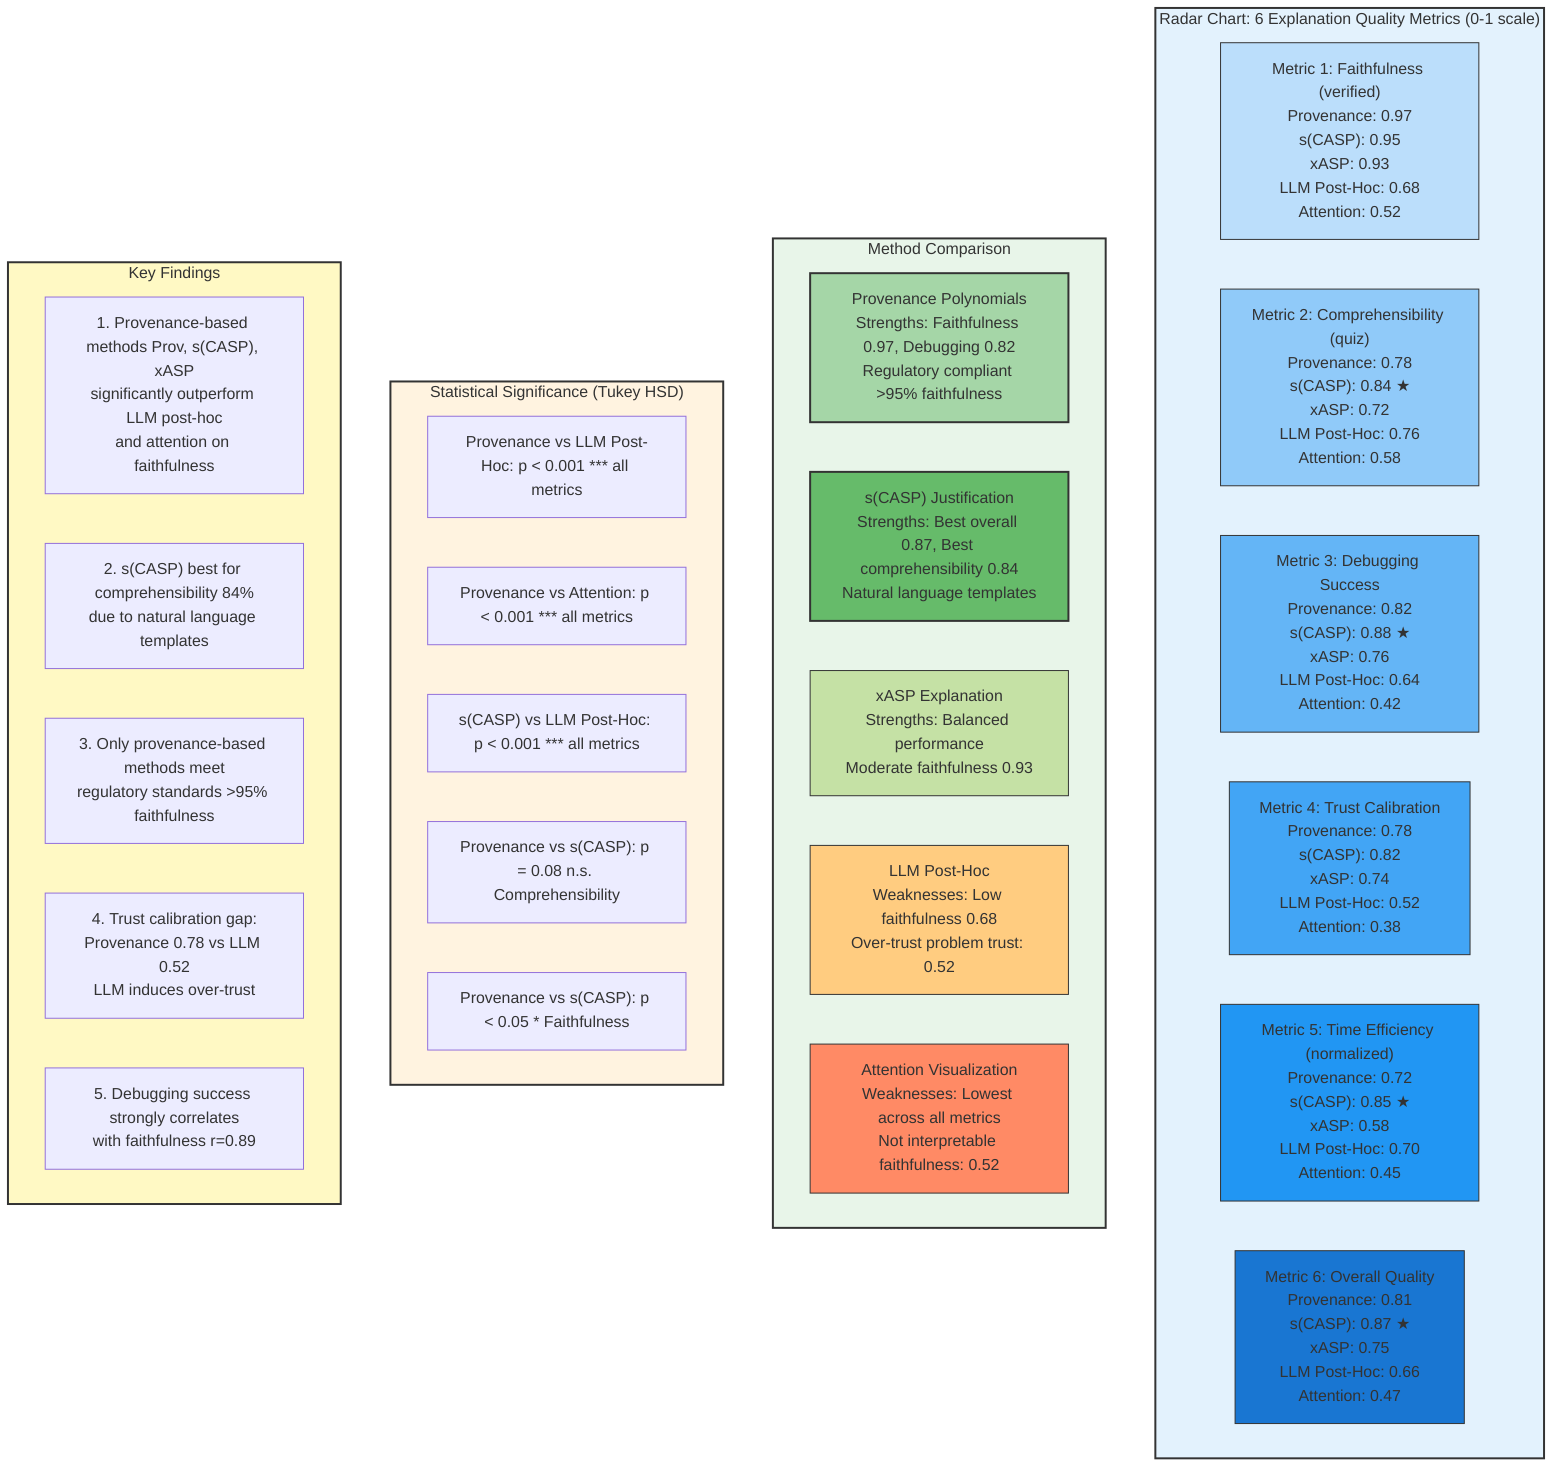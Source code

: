 flowchart TD
    subgraph RadarMetrics["Radar Chart: 6 Explanation Quality Metrics (0-1 scale)"]
        M1["Metric 1: Faithfulness (verified)<br/>Provenance: 0.97<br/>s(CASP): 0.95<br/>xASP: 0.93<br/>LLM Post-Hoc: 0.68<br/>Attention: 0.52"]
        M2["Metric 2: Comprehensibility (quiz)<br/>Provenance: 0.78<br/>s(CASP): 0.84 ★<br/>xASP: 0.72<br/>LLM Post-Hoc: 0.76<br/>Attention: 0.58"]
        M3["Metric 3: Debugging Success<br/>Provenance: 0.82<br/>s(CASP): 0.88 ★<br/>xASP: 0.76<br/>LLM Post-Hoc: 0.64<br/>Attention: 0.42"]
        M4["Metric 4: Trust Calibration<br/>Provenance: 0.78<br/>s(CASP): 0.82<br/>xASP: 0.74<br/>LLM Post-Hoc: 0.52<br/>Attention: 0.38"]
        M5["Metric 5: Time Efficiency (normalized)<br/>Provenance: 0.72<br/>s(CASP): 0.85 ★<br/>xASP: 0.58<br/>LLM Post-Hoc: 0.70<br/>Attention: 0.45"]
        M6["Metric 6: Overall Quality<br/>Provenance: 0.81<br/>s(CASP): 0.87 ★<br/>xASP: 0.75<br/>LLM Post-Hoc: 0.66<br/>Attention: 0.47"]
    end

    subgraph Comparison["Method Comparison"]
        C1["Provenance Polynomials<br/>Strengths: Faithfulness 0.97, Debugging 0.82<br/>Regulatory compliant >95% faithfulness"]
        C2["s(CASP) Justification<br/>Strengths: Best overall 0.87, Best comprehensibility 0.84<br/>Natural language templates"]
        C3["xASP Explanation<br/>Strengths: Balanced performance<br/>Moderate faithfulness 0.93"]
        C4["LLM Post-Hoc<br/>Weaknesses: Low faithfulness 0.68<br/>Over-trust problem trust: 0.52"]
        C5["Attention Visualization<br/>Weaknesses: Lowest across all metrics<br/>Not interpretable faithfulness: 0.52"]
    end

    subgraph Statistics["Statistical Significance (Tukey HSD)"]
        S1["Provenance vs LLM Post-Hoc: p < 0.001 *** all metrics"]
        S2["Provenance vs Attention: p < 0.001 *** all metrics"]
        S3["s(CASP) vs LLM Post-Hoc: p < 0.001 *** all metrics"]
        S4["Provenance vs s(CASP): p = 0.08 n.s. Comprehensibility"]
        S5["Provenance vs s(CASP): p < 0.05 * Faithfulness"]
    end

    subgraph Findings["Key Findings"]
        F1["1. Provenance-based methods Prov, s(CASP), xASP<br/>significantly outperform LLM post-hoc<br/>and attention on faithfulness"]
        F2["2. s(CASP) best for comprehensibility 84%<br/>due to natural language templates"]
        F3["3. Only provenance-based methods meet<br/>regulatory standards >95% faithfulness"]
        F4["4. Trust calibration gap:<br/>Provenance 0.78 vs LLM 0.52<br/>LLM induces over-trust"]
        F5["5. Debugging success strongly correlates<br/>with faithfulness r=0.89"]
    end

    style RadarMetrics fill:#E3F2FD,stroke:#333,stroke-width:2px
    style M1 fill:#BBDEFB,stroke:#333,stroke-width:1px
    style M2 fill:#90CAF9,stroke:#333,stroke-width:1px
    style M3 fill:#64B5F6,stroke:#333,stroke-width:1px
    style M4 fill:#42A5F5,stroke:#333,stroke-width:1px
    style M5 fill:#2196F3,stroke:#333,stroke-width:1px
    style M6 fill:#1976D2,stroke:#333,stroke-width:1px
    style Comparison fill:#E8F5E9,stroke:#333,stroke-width:2px
    style C1 fill:#A5D6A7,stroke:#333,stroke-width:2px
    style C2 fill:#66BB6A,stroke:#333,stroke-width:2px
    style C3 fill:#C5E1A5,stroke:#333,stroke-width:1px
    style C4 fill:#FFCC80,stroke:#333,stroke-width:1px
    style C5 fill:#FF8A65,stroke:#333,stroke-width:1px
    style Statistics fill:#FFF3E0,stroke:#333,stroke-width:2px
    style Findings fill:#FFF9C4,stroke:#333,stroke-width:2px